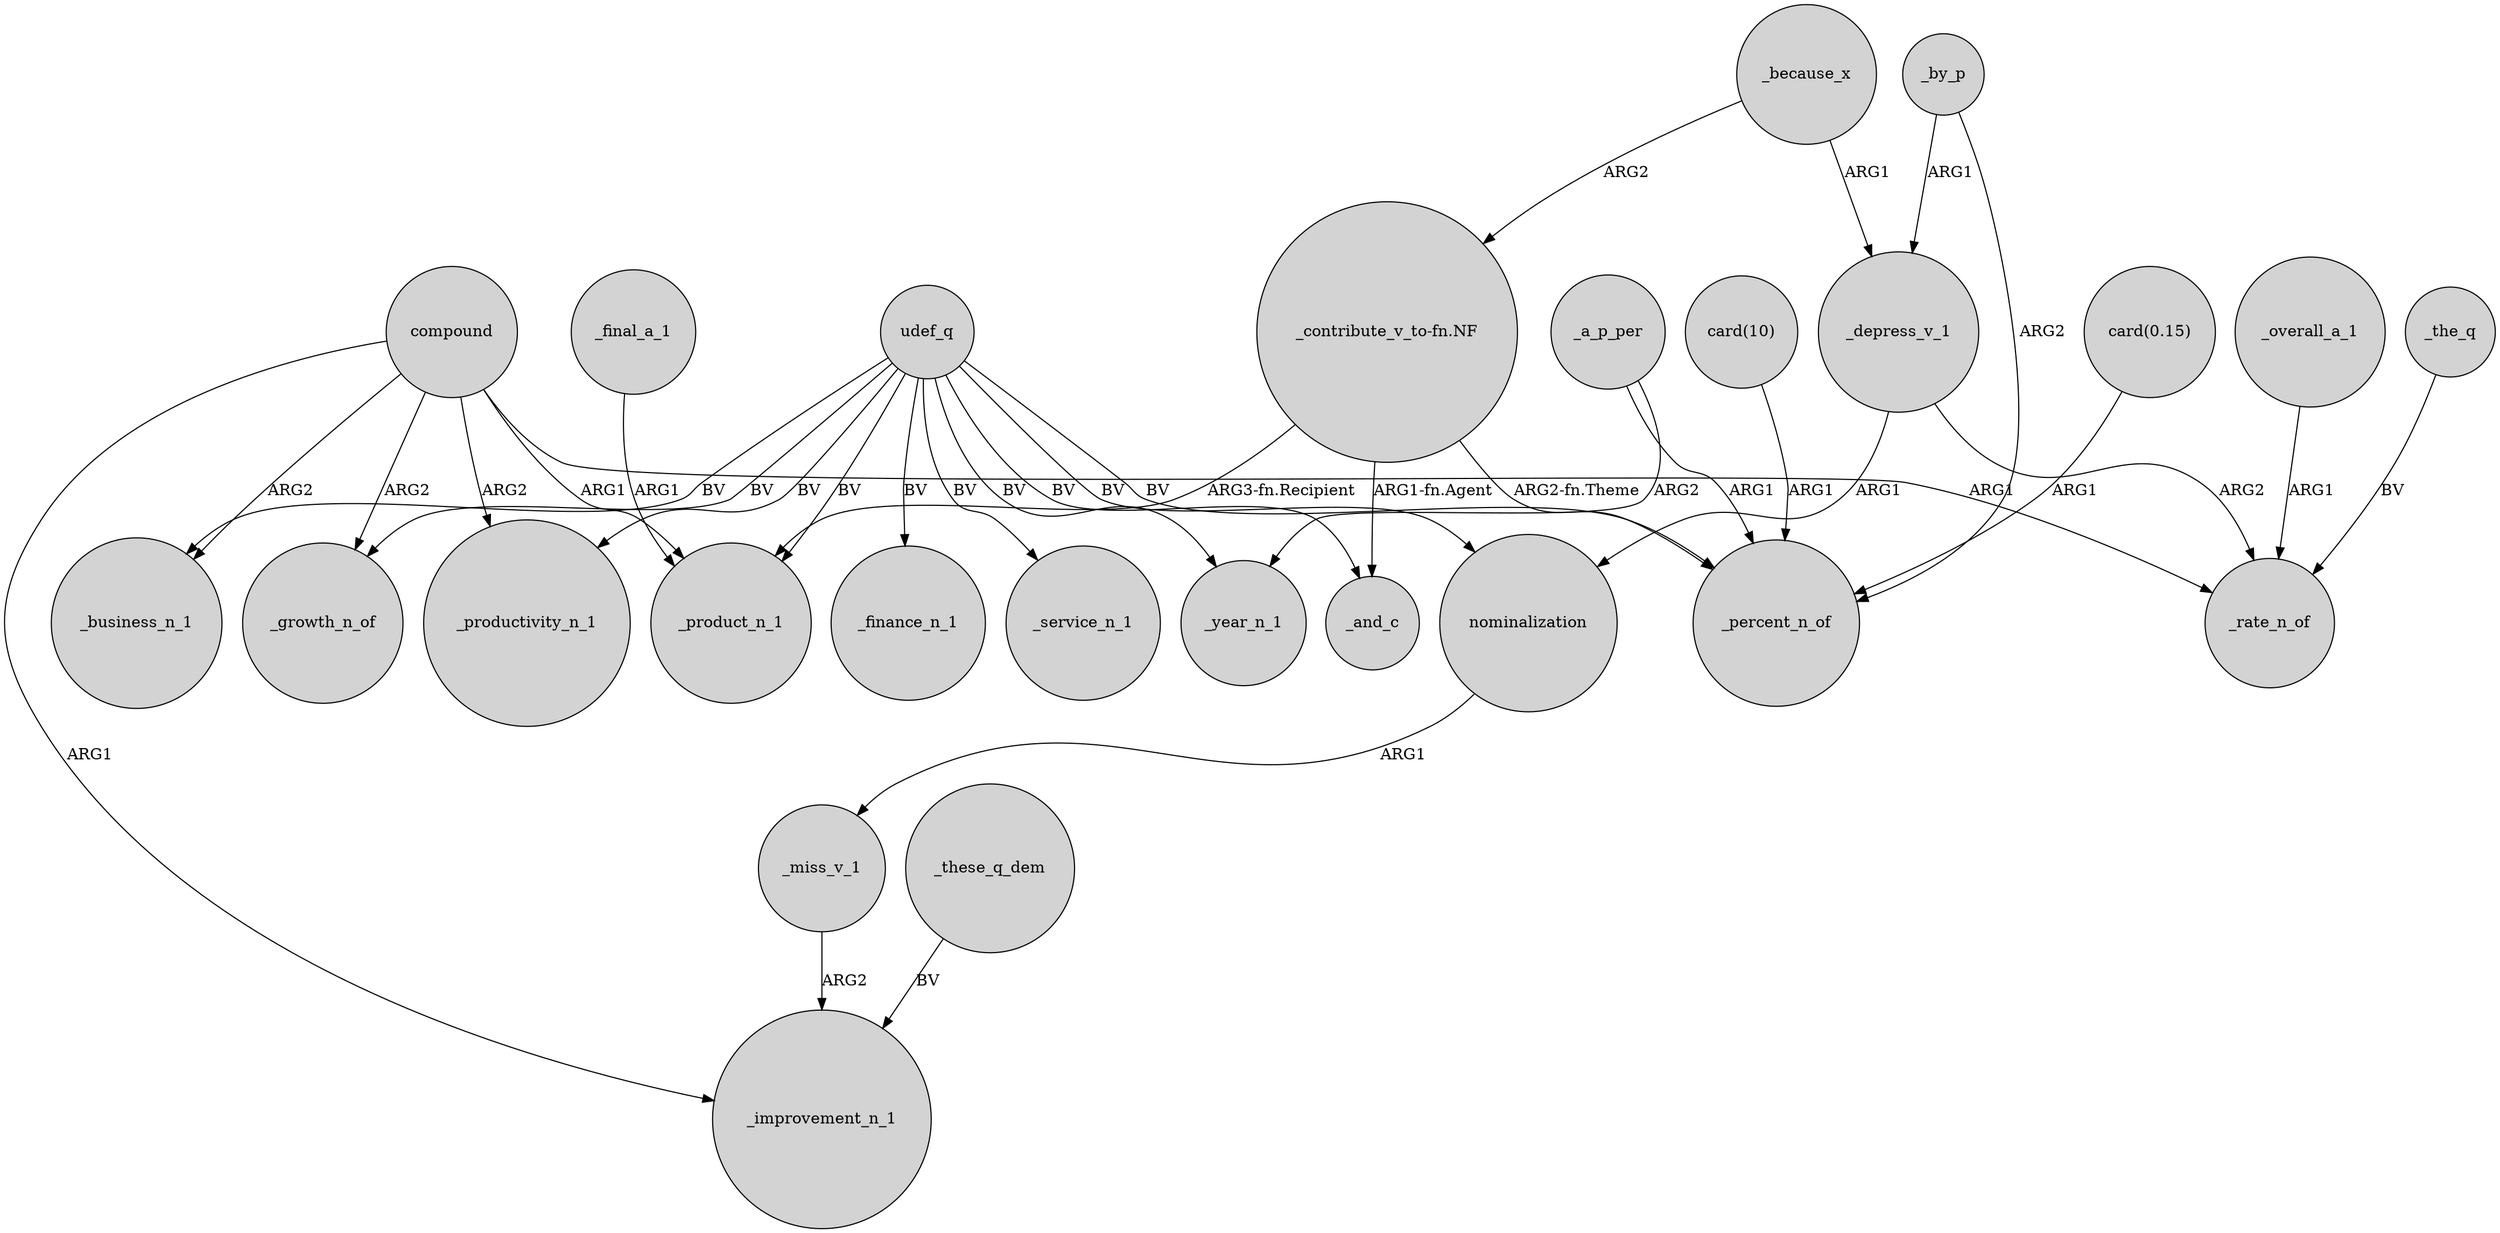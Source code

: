 digraph {
	node [shape=circle style=filled]
	_final_a_1 -> _product_n_1 [label=ARG1]
	"_contribute_v_to-fn.NF" -> _product_n_1 [label="ARG3-fn.Recipient"]
	"_contribute_v_to-fn.NF" -> _percent_n_of [label="ARG2-fn.Theme"]
	compound -> _product_n_1 [label=ARG1]
	compound -> _productivity_n_1 [label=ARG2]
	_overall_a_1 -> _rate_n_of [label=ARG1]
	udef_q -> _finance_n_1 [label=BV]
	_a_p_per -> _year_n_1 [label=ARG2]
	_miss_v_1 -> _improvement_n_1 [label=ARG2]
	_depress_v_1 -> _rate_n_of [label=ARG2]
	compound -> _rate_n_of [label=ARG1]
	"card(0.15)" -> _percent_n_of [label=ARG1]
	compound -> _growth_n_of [label=ARG2]
	_the_q -> _rate_n_of [label=BV]
	_by_p -> _percent_n_of [label=ARG2]
	nominalization -> _miss_v_1 [label=ARG1]
	_because_x -> "_contribute_v_to-fn.NF" [label=ARG2]
	"_contribute_v_to-fn.NF" -> _and_c [label="ARG1-fn.Agent"]
	compound -> _improvement_n_1 [label=ARG1]
	_because_x -> _depress_v_1 [label=ARG1]
	"card(10)" -> _percent_n_of [label=ARG1]
	udef_q -> _service_n_1 [label=BV]
	_these_q_dem -> _improvement_n_1 [label=BV]
	compound -> _business_n_1 [label=ARG2]
	udef_q -> nominalization [label=BV]
	udef_q -> _productivity_n_1 [label=BV]
	udef_q -> _product_n_1 [label=BV]
	udef_q -> _business_n_1 [label=BV]
	udef_q -> _year_n_1 [label=BV]
	udef_q -> _percent_n_of [label=BV]
	_by_p -> _depress_v_1 [label=ARG1]
	udef_q -> _and_c [label=BV]
	udef_q -> _growth_n_of [label=BV]
	_depress_v_1 -> nominalization [label=ARG1]
	_a_p_per -> _percent_n_of [label=ARG1]
}
